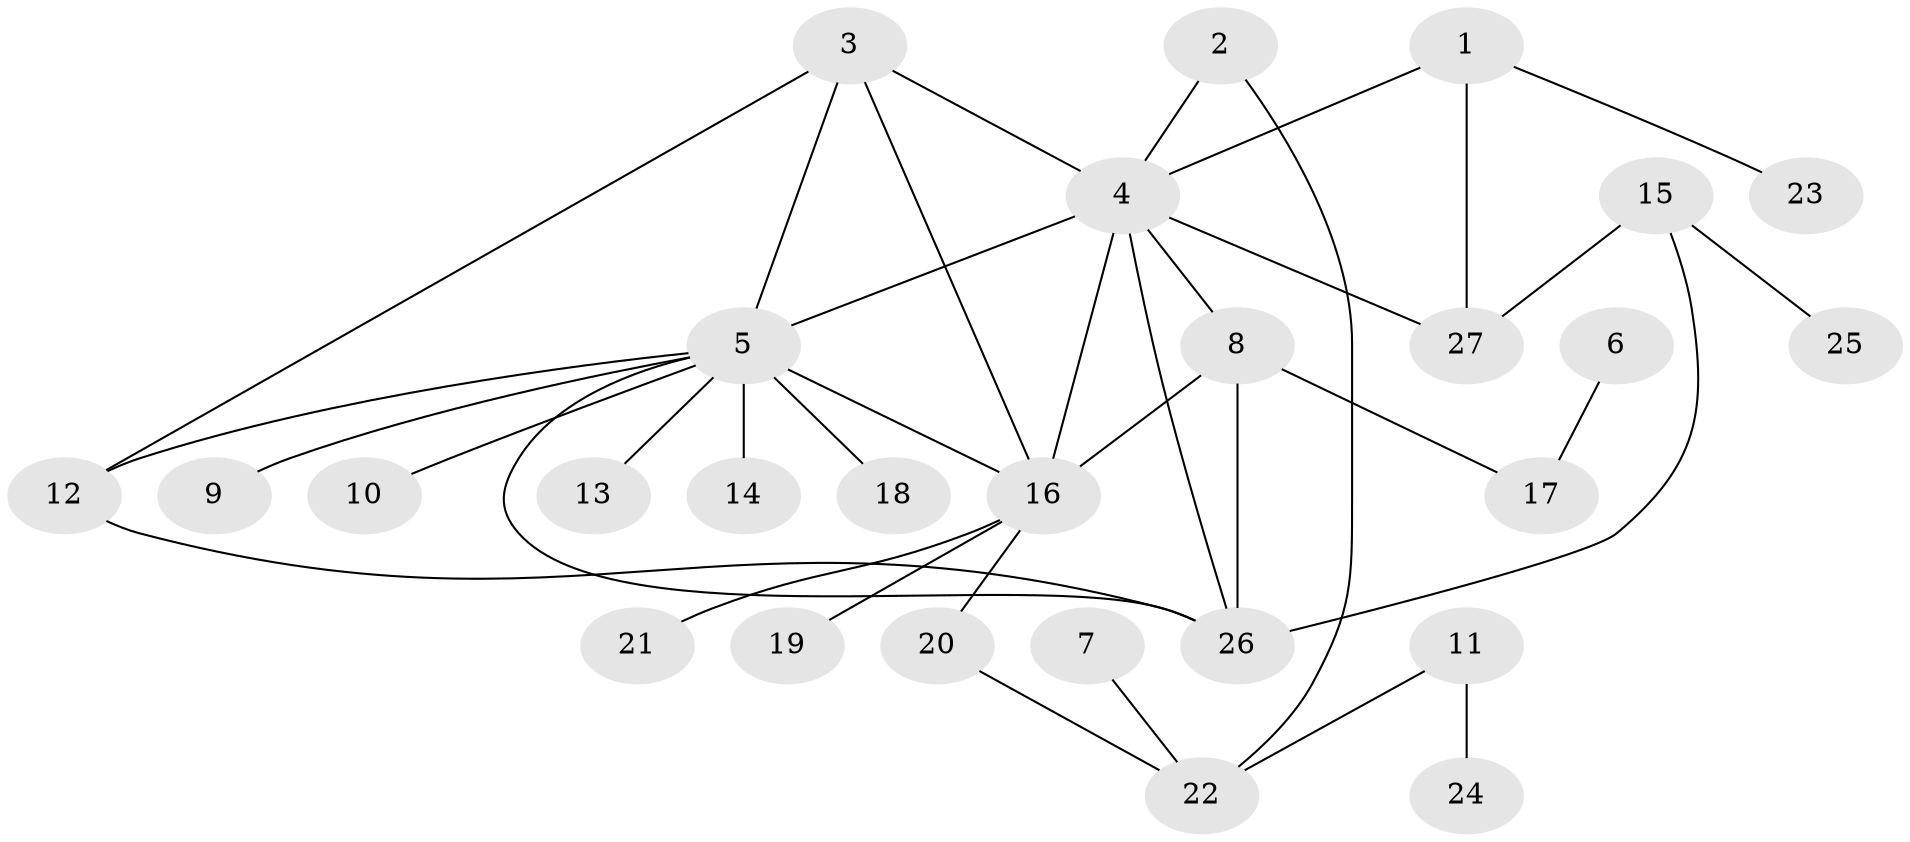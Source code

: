 // original degree distribution, {12: 0.018867924528301886, 4: 0.07547169811320754, 7: 0.018867924528301886, 5: 0.07547169811320754, 3: 0.07547169811320754, 9: 0.018867924528301886, 8: 0.018867924528301886, 1: 0.4528301886792453, 2: 0.24528301886792453}
// Generated by graph-tools (version 1.1) at 2025/02/03/09/25 03:02:38]
// undirected, 27 vertices, 37 edges
graph export_dot {
graph [start="1"]
  node [color=gray90,style=filled];
  1;
  2;
  3;
  4;
  5;
  6;
  7;
  8;
  9;
  10;
  11;
  12;
  13;
  14;
  15;
  16;
  17;
  18;
  19;
  20;
  21;
  22;
  23;
  24;
  25;
  26;
  27;
  1 -- 4 [weight=1.0];
  1 -- 23 [weight=1.0];
  1 -- 27 [weight=1.0];
  2 -- 4 [weight=1.0];
  2 -- 22 [weight=1.0];
  3 -- 4 [weight=1.0];
  3 -- 5 [weight=1.0];
  3 -- 12 [weight=1.0];
  3 -- 16 [weight=1.0];
  4 -- 5 [weight=2.0];
  4 -- 8 [weight=2.0];
  4 -- 16 [weight=2.0];
  4 -- 26 [weight=1.0];
  4 -- 27 [weight=1.0];
  5 -- 9 [weight=1.0];
  5 -- 10 [weight=1.0];
  5 -- 12 [weight=1.0];
  5 -- 13 [weight=1.0];
  5 -- 14 [weight=1.0];
  5 -- 16 [weight=1.0];
  5 -- 18 [weight=1.0];
  5 -- 26 [weight=1.0];
  6 -- 17 [weight=1.0];
  7 -- 22 [weight=1.0];
  8 -- 16 [weight=2.0];
  8 -- 17 [weight=1.0];
  8 -- 26 [weight=1.0];
  11 -- 22 [weight=1.0];
  11 -- 24 [weight=1.0];
  12 -- 26 [weight=1.0];
  15 -- 25 [weight=1.0];
  15 -- 26 [weight=1.0];
  15 -- 27 [weight=1.0];
  16 -- 19 [weight=1.0];
  16 -- 20 [weight=1.0];
  16 -- 21 [weight=1.0];
  20 -- 22 [weight=1.0];
}
